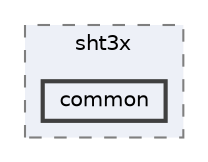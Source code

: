 digraph "C:/Users/eric.abbade/Downloads/simar_old/sht3x/common"
{
 // LATEX_PDF_SIZE
  bgcolor="transparent";
  edge [fontname=Helvetica,fontsize=10,labelfontname=Helvetica,labelfontsize=10];
  node [fontname=Helvetica,fontsize=10,shape=box,height=0.2,width=0.4];
  compound=true
  subgraph clusterdir_edc6bcd7ebb6d369f4aea6506ad02ad3 {
    graph [ bgcolor="#edf0f7", pencolor="grey50", label="sht3x", fontname=Helvetica,fontsize=10 style="filled,dashed", URL="dir_edc6bcd7ebb6d369f4aea6506ad02ad3.html",tooltip=""]
  dir_ebc2ac338d5fe06c8d8819c98114ba42 [label="common", fillcolor="#edf0f7", color="grey25", style="filled,bold", URL="dir_ebc2ac338d5fe06c8d8819c98114ba42.html",tooltip=""];
  }
}
